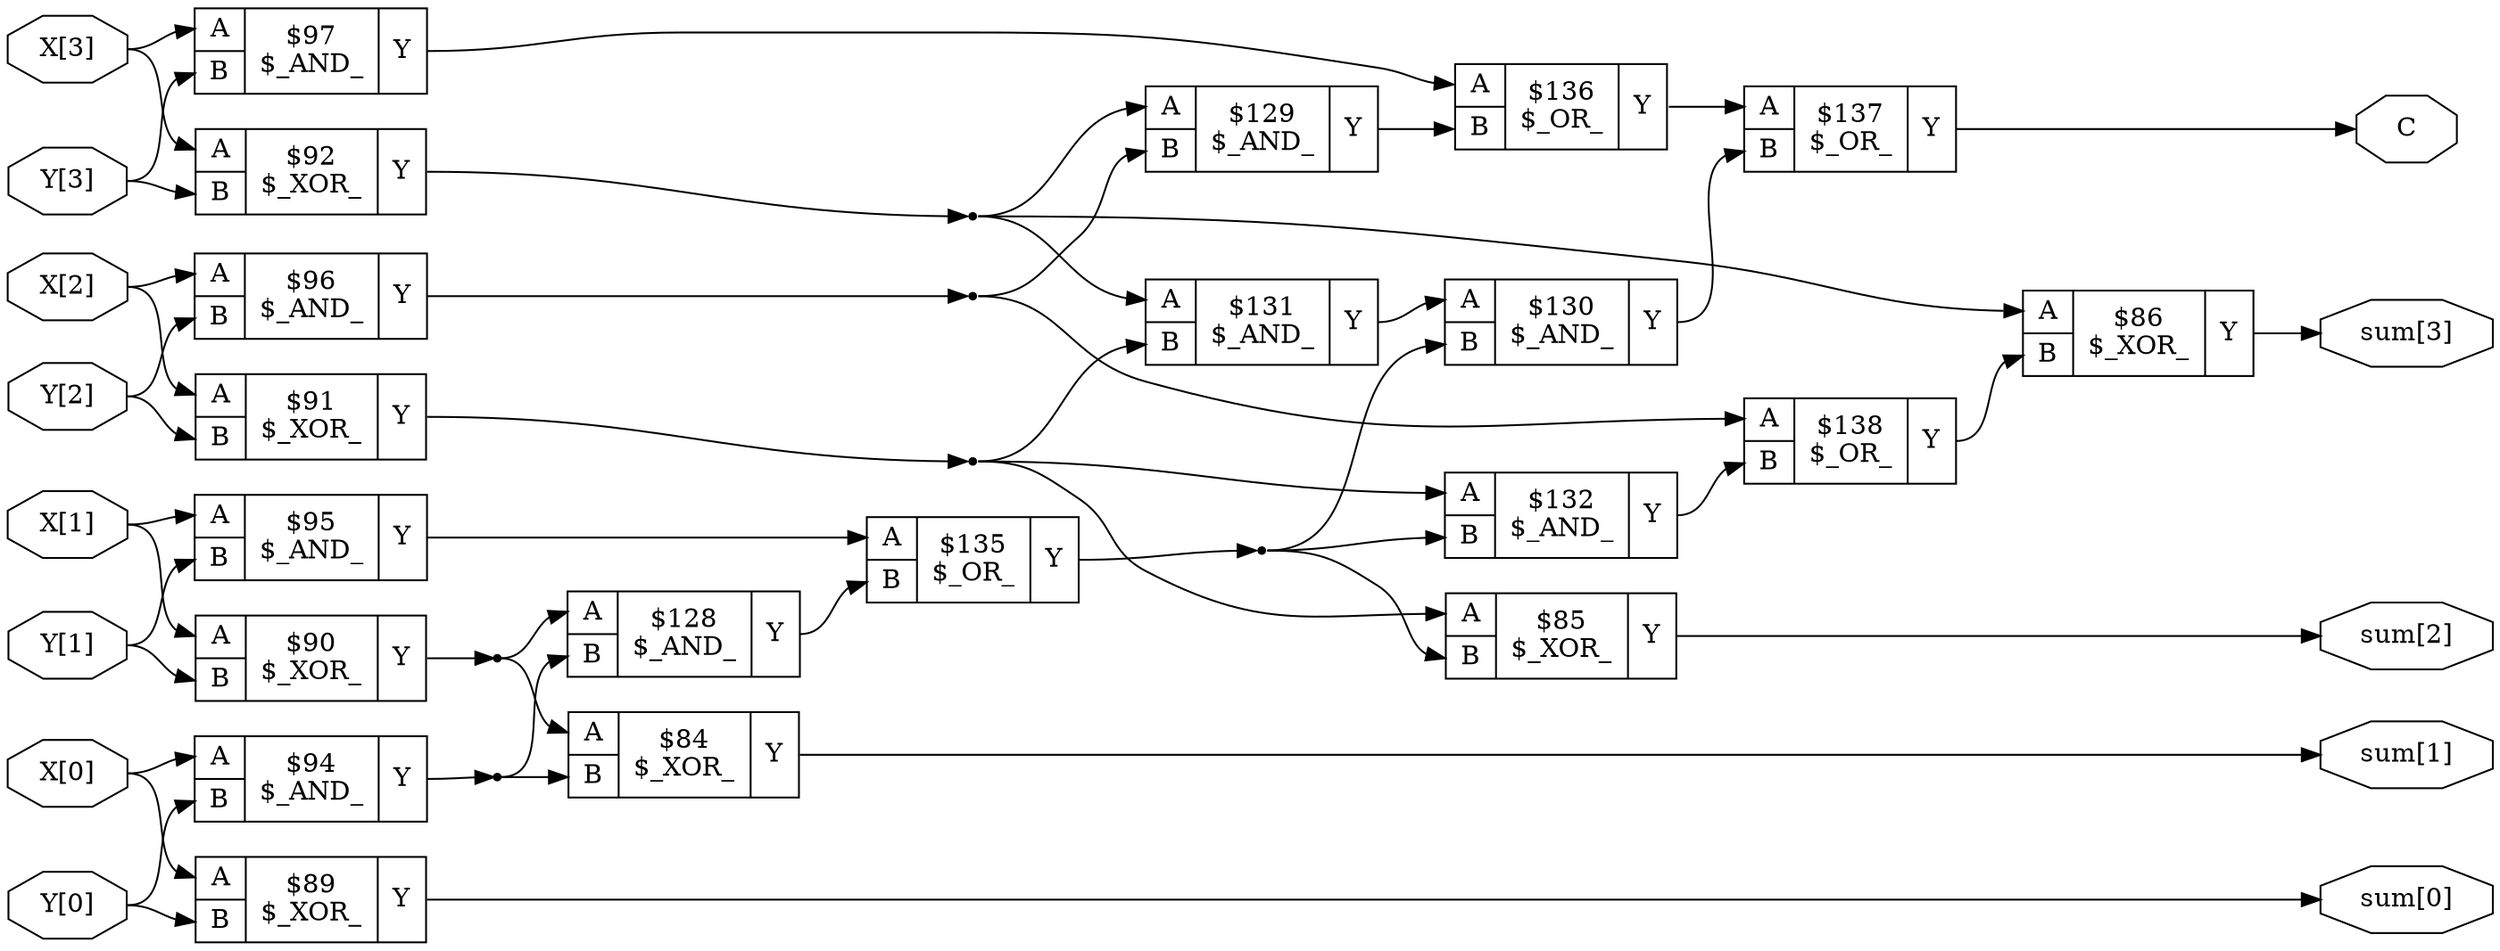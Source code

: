 digraph "add_4" {
rankdir="LR";
remincross=true;
n16 [ shape=octagon, label="C", color="black", fontcolor="black" ];
n17 [ shape=octagon, label="X[0]", color="black", fontcolor="black" ];
n18 [ shape=octagon, label="X[1]", color="black", fontcolor="black" ];
n19 [ shape=octagon, label="X[2]", color="black", fontcolor="black" ];
n20 [ shape=octagon, label="X[3]", color="black", fontcolor="black" ];
n21 [ shape=octagon, label="Y[0]", color="black", fontcolor="black" ];
n22 [ shape=octagon, label="Y[1]", color="black", fontcolor="black" ];
n23 [ shape=octagon, label="Y[2]", color="black", fontcolor="black" ];
n24 [ shape=octagon, label="Y[3]", color="black", fontcolor="black" ];
n25 [ shape=octagon, label="sum[0]", color="black", fontcolor="black" ];
n26 [ shape=octagon, label="sum[1]", color="black", fontcolor="black" ];
n27 [ shape=octagon, label="sum[2]", color="black", fontcolor="black" ];
n28 [ shape=octagon, label="sum[3]", color="black", fontcolor="black" ];
{ rank="source"; n17; n18; n19; n20; n21; n22; n23; n24;}
{ rank="sink"; n16; n25; n26; n27; n28;}
c32 [ shape=record, label="{{<p29> A|<p30> B}|$128\n$_AND_|{<p31> Y}}" ];
c33 [ shape=record, label="{{<p29> A|<p30> B}|$129\n$_AND_|{<p31> Y}}" ];
c34 [ shape=record, label="{{<p29> A|<p30> B}|$130\n$_AND_|{<p31> Y}}" ];
c35 [ shape=record, label="{{<p29> A|<p30> B}|$131\n$_AND_|{<p31> Y}}" ];
c36 [ shape=record, label="{{<p29> A|<p30> B}|$132\n$_AND_|{<p31> Y}}" ];
c37 [ shape=record, label="{{<p29> A|<p30> B}|$135\n$_OR_|{<p31> Y}}" ];
c38 [ shape=record, label="{{<p29> A|<p30> B}|$136\n$_OR_|{<p31> Y}}" ];
c39 [ shape=record, label="{{<p29> A|<p30> B}|$137\n$_OR_|{<p31> Y}}" ];
c40 [ shape=record, label="{{<p29> A|<p30> B}|$138\n$_OR_|{<p31> Y}}" ];
c41 [ shape=record, label="{{<p29> A|<p30> B}|$84\n$_XOR_|{<p31> Y}}" ];
c42 [ shape=record, label="{{<p29> A|<p30> B}|$85\n$_XOR_|{<p31> Y}}" ];
c43 [ shape=record, label="{{<p29> A|<p30> B}|$86\n$_XOR_|{<p31> Y}}" ];
c44 [ shape=record, label="{{<p29> A|<p30> B}|$89\n$_XOR_|{<p31> Y}}" ];
c45 [ shape=record, label="{{<p29> A|<p30> B}|$90\n$_XOR_|{<p31> Y}}" ];
c46 [ shape=record, label="{{<p29> A|<p30> B}|$91\n$_XOR_|{<p31> Y}}" ];
c47 [ shape=record, label="{{<p29> A|<p30> B}|$92\n$_XOR_|{<p31> Y}}" ];
c48 [ shape=record, label="{{<p29> A|<p30> B}|$94\n$_AND_|{<p31> Y}}" ];
c49 [ shape=record, label="{{<p29> A|<p30> B}|$95\n$_AND_|{<p31> Y}}" ];
c50 [ shape=record, label="{{<p29> A|<p30> B}|$96\n$_AND_|{<p31> Y}}" ];
c51 [ shape=record, label="{{<p29> A|<p30> B}|$97\n$_AND_|{<p31> Y}}" ];
n1 [ shape=point ];
c48:p31:e -> n1:w [color="black", label=""];
n1:e -> c32:p30:w [color="black", label=""];
n1:e -> c41:p30:w [color="black", label=""];
c32:p31:e -> c37:p30:w [color="black", label=""];
c33:p31:e -> c38:p30:w [color="black", label=""];
c34:p31:e -> c39:p30:w [color="black", label=""];
c35:p31:e -> c34:p29:w [color="black", label=""];
c36:p31:e -> c40:p30:w [color="black", label=""];
c38:p31:e -> c39:p29:w [color="black", label=""];
c39:p31:e -> n16:w [color="black", label=""];
n17:e -> c44:p29:w [color="black", label=""];
n17:e -> c48:p29:w [color="black", label=""];
n18:e -> c45:p29:w [color="black", label=""];
n18:e -> c49:p29:w [color="black", label=""];
n19:e -> c46:p29:w [color="black", label=""];
n19:e -> c50:p29:w [color="black", label=""];
n2 [ shape=point ];
c37:p31:e -> n2:w [color="black", label=""];
n2:e -> c34:p30:w [color="black", label=""];
n2:e -> c36:p30:w [color="black", label=""];
n2:e -> c42:p30:w [color="black", label=""];
n20:e -> c47:p29:w [color="black", label=""];
n20:e -> c51:p29:w [color="black", label=""];
n21:e -> c44:p30:w [color="black", label=""];
n21:e -> c48:p30:w [color="black", label=""];
n22:e -> c45:p30:w [color="black", label=""];
n22:e -> c49:p30:w [color="black", label=""];
n23:e -> c46:p30:w [color="black", label=""];
n23:e -> c50:p30:w [color="black", label=""];
n24:e -> c47:p30:w [color="black", label=""];
n24:e -> c51:p30:w [color="black", label=""];
c44:p31:e -> n25:w [color="black", label=""];
c41:p31:e -> n26:w [color="black", label=""];
c42:p31:e -> n27:w [color="black", label=""];
c43:p31:e -> n28:w [color="black", label=""];
c40:p31:e -> c43:p30:w [color="black", label=""];
n4 [ shape=point ];
c45:p31:e -> n4:w [color="black", label=""];
n4:e -> c32:p29:w [color="black", label=""];
n4:e -> c41:p29:w [color="black", label=""];
n5 [ shape=point ];
c46:p31:e -> n5:w [color="black", label=""];
n5:e -> c35:p30:w [color="black", label=""];
n5:e -> c36:p29:w [color="black", label=""];
n5:e -> c42:p29:w [color="black", label=""];
n6 [ shape=point ];
c47:p31:e -> n6:w [color="black", label=""];
n6:e -> c33:p29:w [color="black", label=""];
n6:e -> c35:p29:w [color="black", label=""];
n6:e -> c43:p29:w [color="black", label=""];
c49:p31:e -> c37:p29:w [color="black", label=""];
n8 [ shape=point ];
c50:p31:e -> n8:w [color="black", label=""];
n8:e -> c33:p30:w [color="black", label=""];
n8:e -> c40:p29:w [color="black", label=""];
c51:p31:e -> c38:p29:w [color="black", label=""];
}
